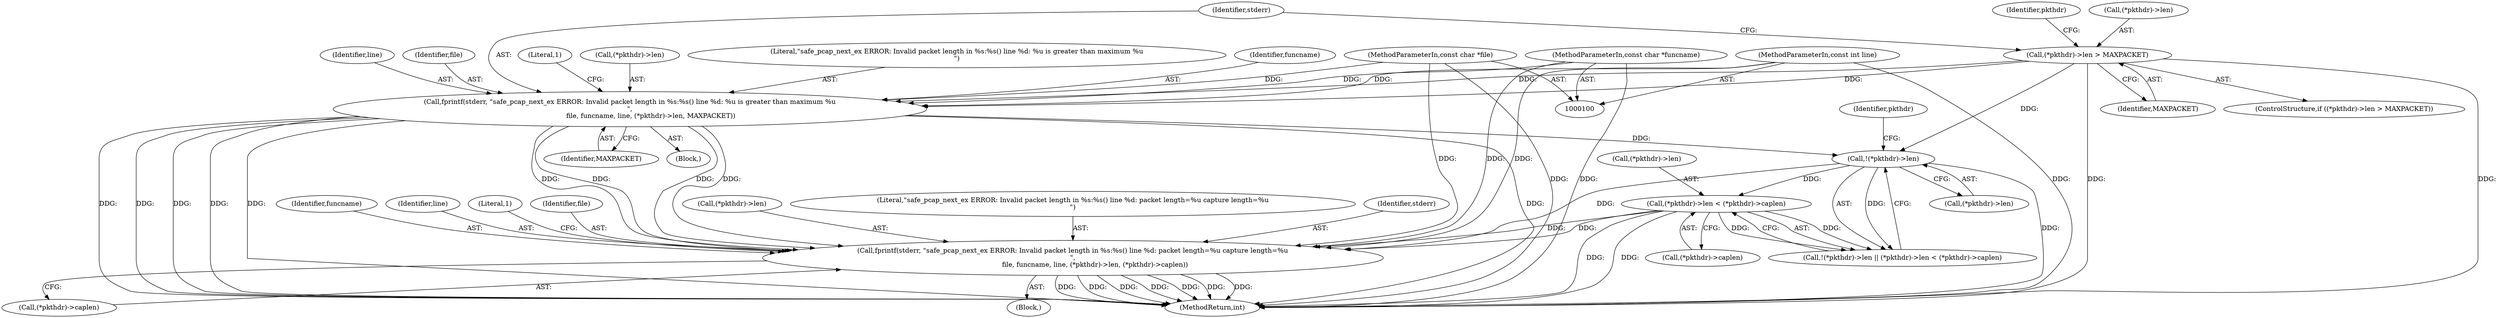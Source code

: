digraph "0_tcpreplay_6b830a1640ca20528032c89a4fdd8291a4d2d8b2_0@API" {
"1000161" [label="(Call,fprintf(stderr, \"safe_pcap_next_ex ERROR: Invalid packet length in %s:%s() line %d: packet length=%u capture length=%u\n\",\n                     file, funcname, line, (*pkthdr)->len, (*pkthdr)->caplen))"];
"1000130" [label="(Call,fprintf(stderr, \"safe_pcap_next_ex ERROR: Invalid packet length in %s:%s() line %d: %u is greater than maximum %u\n\",\n                    file, funcname, line, (*pkthdr)->len, MAXPACKET))"];
"1000106" [label="(MethodParameterIn,const char *file)"];
"1000104" [label="(MethodParameterIn,const char *funcname)"];
"1000105" [label="(MethodParameterIn,const int line)"];
"1000123" [label="(Call,(*pkthdr)->len > MAXPACKET)"];
"1000151" [label="(Call,(*pkthdr)->len < (*pkthdr)->caplen)"];
"1000146" [label="(Call,!(*pkthdr)->len)"];
"1000131" [label="(Identifier,stderr)"];
"1000167" [label="(Call,(*pkthdr)->len)"];
"1000123" [label="(Call,(*pkthdr)->len > MAXPACKET)"];
"1000145" [label="(Call,!(*pkthdr)->len || (*pkthdr)->len < (*pkthdr)->caplen)"];
"1000104" [label="(MethodParameterIn,const char *funcname)"];
"1000151" [label="(Call,(*pkthdr)->len < (*pkthdr)->caplen)"];
"1000143" [label="(Literal,1)"];
"1000152" [label="(Call,(*pkthdr)->len)"];
"1000106" [label="(MethodParameterIn,const char *file)"];
"1000156" [label="(Call,(*pkthdr)->caplen)"];
"1000163" [label="(Literal,\"safe_pcap_next_ex ERROR: Invalid packet length in %s:%s() line %d: packet length=%u capture length=%u\n\")"];
"1000171" [label="(Call,(*pkthdr)->caplen)"];
"1000162" [label="(Identifier,stderr)"];
"1000130" [label="(Call,fprintf(stderr, \"safe_pcap_next_ex ERROR: Invalid packet length in %s:%s() line %d: %u is greater than maximum %u\n\",\n                    file, funcname, line, (*pkthdr)->len, MAXPACKET))"];
"1000140" [label="(Identifier,MAXPACKET)"];
"1000136" [label="(Call,(*pkthdr)->len)"];
"1000132" [label="(Literal,\"safe_pcap_next_ex ERROR: Invalid packet length in %s:%s() line %d: %u is greater than maximum %u\n\")"];
"1000160" [label="(Block,)"];
"1000165" [label="(Identifier,funcname)"];
"1000166" [label="(Identifier,line)"];
"1000134" [label="(Identifier,funcname)"];
"1000128" [label="(Identifier,MAXPACKET)"];
"1000135" [label="(Identifier,line)"];
"1000154" [label="(Identifier,pkthdr)"];
"1000177" [label="(Literal,1)"];
"1000122" [label="(ControlStructure,if ((*pkthdr)->len > MAXPACKET))"];
"1000105" [label="(MethodParameterIn,const int line)"];
"1000133" [label="(Identifier,file)"];
"1000147" [label="(Call,(*pkthdr)->len)"];
"1000164" [label="(Identifier,file)"];
"1000180" [label="(MethodReturn,int)"];
"1000149" [label="(Identifier,pkthdr)"];
"1000146" [label="(Call,!(*pkthdr)->len)"];
"1000161" [label="(Call,fprintf(stderr, \"safe_pcap_next_ex ERROR: Invalid packet length in %s:%s() line %d: packet length=%u capture length=%u\n\",\n                     file, funcname, line, (*pkthdr)->len, (*pkthdr)->caplen))"];
"1000129" [label="(Block,)"];
"1000124" [label="(Call,(*pkthdr)->len)"];
"1000161" -> "1000160"  [label="AST: "];
"1000161" -> "1000171"  [label="CFG: "];
"1000162" -> "1000161"  [label="AST: "];
"1000163" -> "1000161"  [label="AST: "];
"1000164" -> "1000161"  [label="AST: "];
"1000165" -> "1000161"  [label="AST: "];
"1000166" -> "1000161"  [label="AST: "];
"1000167" -> "1000161"  [label="AST: "];
"1000171" -> "1000161"  [label="AST: "];
"1000177" -> "1000161"  [label="CFG: "];
"1000161" -> "1000180"  [label="DDG: "];
"1000161" -> "1000180"  [label="DDG: "];
"1000161" -> "1000180"  [label="DDG: "];
"1000161" -> "1000180"  [label="DDG: "];
"1000161" -> "1000180"  [label="DDG: "];
"1000161" -> "1000180"  [label="DDG: "];
"1000161" -> "1000180"  [label="DDG: "];
"1000130" -> "1000161"  [label="DDG: "];
"1000130" -> "1000161"  [label="DDG: "];
"1000130" -> "1000161"  [label="DDG: "];
"1000130" -> "1000161"  [label="DDG: "];
"1000106" -> "1000161"  [label="DDG: "];
"1000104" -> "1000161"  [label="DDG: "];
"1000105" -> "1000161"  [label="DDG: "];
"1000151" -> "1000161"  [label="DDG: "];
"1000151" -> "1000161"  [label="DDG: "];
"1000146" -> "1000161"  [label="DDG: "];
"1000130" -> "1000129"  [label="AST: "];
"1000130" -> "1000140"  [label="CFG: "];
"1000131" -> "1000130"  [label="AST: "];
"1000132" -> "1000130"  [label="AST: "];
"1000133" -> "1000130"  [label="AST: "];
"1000134" -> "1000130"  [label="AST: "];
"1000135" -> "1000130"  [label="AST: "];
"1000136" -> "1000130"  [label="AST: "];
"1000140" -> "1000130"  [label="AST: "];
"1000143" -> "1000130"  [label="CFG: "];
"1000130" -> "1000180"  [label="DDG: "];
"1000130" -> "1000180"  [label="DDG: "];
"1000130" -> "1000180"  [label="DDG: "];
"1000130" -> "1000180"  [label="DDG: "];
"1000130" -> "1000180"  [label="DDG: "];
"1000130" -> "1000180"  [label="DDG: "];
"1000106" -> "1000130"  [label="DDG: "];
"1000104" -> "1000130"  [label="DDG: "];
"1000105" -> "1000130"  [label="DDG: "];
"1000123" -> "1000130"  [label="DDG: "];
"1000123" -> "1000130"  [label="DDG: "];
"1000130" -> "1000146"  [label="DDG: "];
"1000106" -> "1000100"  [label="AST: "];
"1000106" -> "1000180"  [label="DDG: "];
"1000104" -> "1000100"  [label="AST: "];
"1000104" -> "1000180"  [label="DDG: "];
"1000105" -> "1000100"  [label="AST: "];
"1000105" -> "1000180"  [label="DDG: "];
"1000123" -> "1000122"  [label="AST: "];
"1000123" -> "1000128"  [label="CFG: "];
"1000124" -> "1000123"  [label="AST: "];
"1000128" -> "1000123"  [label="AST: "];
"1000131" -> "1000123"  [label="CFG: "];
"1000149" -> "1000123"  [label="CFG: "];
"1000123" -> "1000180"  [label="DDG: "];
"1000123" -> "1000180"  [label="DDG: "];
"1000123" -> "1000146"  [label="DDG: "];
"1000151" -> "1000145"  [label="AST: "];
"1000151" -> "1000156"  [label="CFG: "];
"1000152" -> "1000151"  [label="AST: "];
"1000156" -> "1000151"  [label="AST: "];
"1000145" -> "1000151"  [label="CFG: "];
"1000151" -> "1000180"  [label="DDG: "];
"1000151" -> "1000180"  [label="DDG: "];
"1000151" -> "1000145"  [label="DDG: "];
"1000151" -> "1000145"  [label="DDG: "];
"1000146" -> "1000151"  [label="DDG: "];
"1000146" -> "1000145"  [label="AST: "];
"1000146" -> "1000147"  [label="CFG: "];
"1000147" -> "1000146"  [label="AST: "];
"1000154" -> "1000146"  [label="CFG: "];
"1000145" -> "1000146"  [label="CFG: "];
"1000146" -> "1000180"  [label="DDG: "];
"1000146" -> "1000145"  [label="DDG: "];
}
